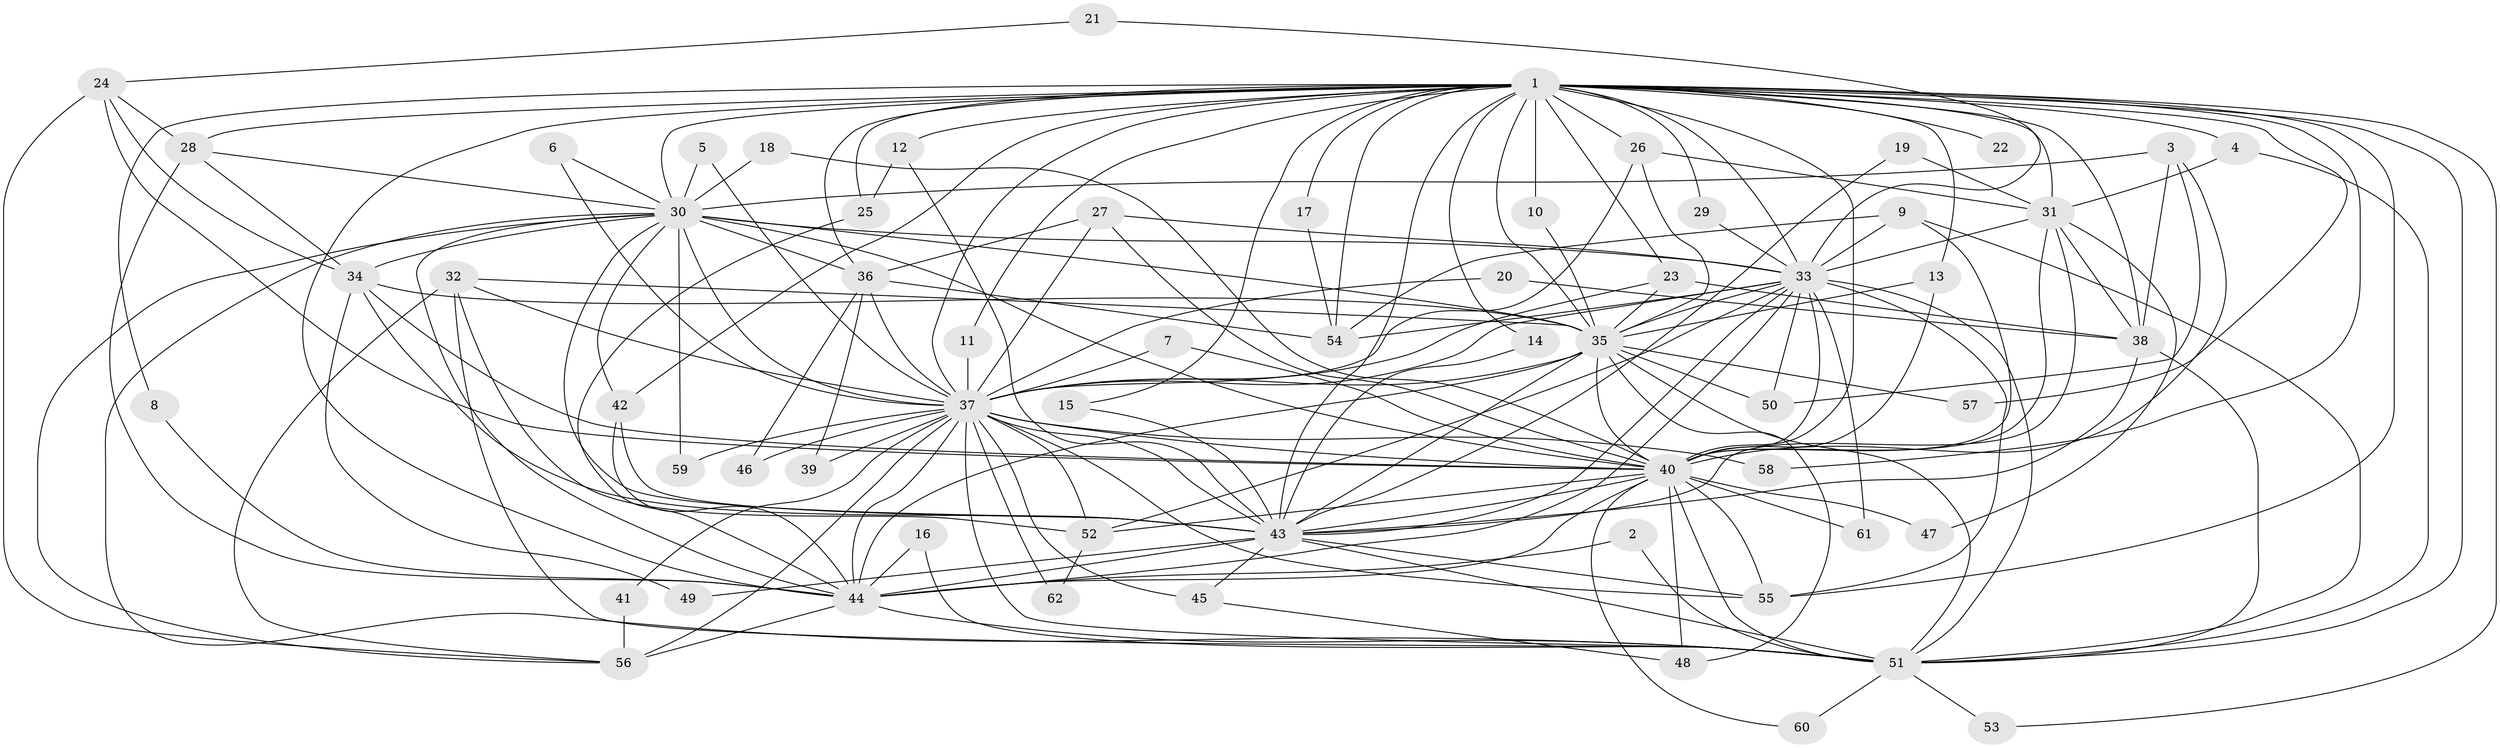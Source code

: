 // original degree distribution, {23: 0.016260162601626018, 25: 0.008130081300813009, 20: 0.016260162601626018, 37: 0.008130081300813009, 18: 0.008130081300813009, 28: 0.008130081300813009, 22: 0.008130081300813009, 19: 0.008130081300813009, 3: 0.22764227642276422, 4: 0.10569105691056911, 2: 0.5284552845528455, 7: 0.016260162601626018, 6: 0.016260162601626018, 5: 0.024390243902439025}
// Generated by graph-tools (version 1.1) at 2025/25/03/09/25 03:25:39]
// undirected, 62 vertices, 177 edges
graph export_dot {
graph [start="1"]
  node [color=gray90,style=filled];
  1;
  2;
  3;
  4;
  5;
  6;
  7;
  8;
  9;
  10;
  11;
  12;
  13;
  14;
  15;
  16;
  17;
  18;
  19;
  20;
  21;
  22;
  23;
  24;
  25;
  26;
  27;
  28;
  29;
  30;
  31;
  32;
  33;
  34;
  35;
  36;
  37;
  38;
  39;
  40;
  41;
  42;
  43;
  44;
  45;
  46;
  47;
  48;
  49;
  50;
  51;
  52;
  53;
  54;
  55;
  56;
  57;
  58;
  59;
  60;
  61;
  62;
  1 -- 4 [weight=1.0];
  1 -- 8 [weight=1.0];
  1 -- 10 [weight=1.0];
  1 -- 11 [weight=1.0];
  1 -- 12 [weight=1.0];
  1 -- 13 [weight=1.0];
  1 -- 14 [weight=1.0];
  1 -- 15 [weight=1.0];
  1 -- 17 [weight=1.0];
  1 -- 22 [weight=2.0];
  1 -- 23 [weight=1.0];
  1 -- 25 [weight=1.0];
  1 -- 26 [weight=1.0];
  1 -- 28 [weight=1.0];
  1 -- 29 [weight=1.0];
  1 -- 30 [weight=3.0];
  1 -- 31 [weight=1.0];
  1 -- 33 [weight=3.0];
  1 -- 35 [weight=2.0];
  1 -- 36 [weight=1.0];
  1 -- 37 [weight=3.0];
  1 -- 38 [weight=1.0];
  1 -- 40 [weight=4.0];
  1 -- 42 [weight=1.0];
  1 -- 43 [weight=2.0];
  1 -- 44 [weight=2.0];
  1 -- 51 [weight=3.0];
  1 -- 53 [weight=1.0];
  1 -- 54 [weight=1.0];
  1 -- 55 [weight=1.0];
  1 -- 57 [weight=1.0];
  1 -- 58 [weight=1.0];
  2 -- 44 [weight=1.0];
  2 -- 51 [weight=1.0];
  3 -- 30 [weight=1.0];
  3 -- 38 [weight=1.0];
  3 -- 40 [weight=1.0];
  3 -- 50 [weight=1.0];
  4 -- 31 [weight=1.0];
  4 -- 51 [weight=1.0];
  5 -- 30 [weight=1.0];
  5 -- 37 [weight=1.0];
  6 -- 30 [weight=1.0];
  6 -- 37 [weight=1.0];
  7 -- 37 [weight=1.0];
  7 -- 40 [weight=1.0];
  8 -- 44 [weight=1.0];
  9 -- 33 [weight=1.0];
  9 -- 40 [weight=1.0];
  9 -- 51 [weight=1.0];
  9 -- 54 [weight=1.0];
  10 -- 35 [weight=1.0];
  11 -- 37 [weight=1.0];
  12 -- 25 [weight=1.0];
  12 -- 43 [weight=1.0];
  13 -- 35 [weight=1.0];
  13 -- 40 [weight=1.0];
  14 -- 43 [weight=1.0];
  15 -- 43 [weight=1.0];
  16 -- 44 [weight=1.0];
  16 -- 51 [weight=1.0];
  17 -- 54 [weight=1.0];
  18 -- 30 [weight=1.0];
  18 -- 40 [weight=1.0];
  19 -- 31 [weight=1.0];
  19 -- 43 [weight=1.0];
  20 -- 37 [weight=1.0];
  20 -- 38 [weight=1.0];
  21 -- 24 [weight=1.0];
  21 -- 33 [weight=1.0];
  23 -- 35 [weight=1.0];
  23 -- 37 [weight=1.0];
  23 -- 38 [weight=1.0];
  24 -- 28 [weight=1.0];
  24 -- 34 [weight=1.0];
  24 -- 40 [weight=1.0];
  24 -- 56 [weight=1.0];
  25 -- 44 [weight=1.0];
  26 -- 31 [weight=1.0];
  26 -- 35 [weight=1.0];
  26 -- 37 [weight=1.0];
  27 -- 33 [weight=1.0];
  27 -- 36 [weight=1.0];
  27 -- 37 [weight=1.0];
  27 -- 40 [weight=1.0];
  28 -- 30 [weight=1.0];
  28 -- 34 [weight=1.0];
  28 -- 44 [weight=1.0];
  29 -- 33 [weight=1.0];
  30 -- 33 [weight=1.0];
  30 -- 34 [weight=1.0];
  30 -- 35 [weight=3.0];
  30 -- 36 [weight=1.0];
  30 -- 37 [weight=3.0];
  30 -- 40 [weight=1.0];
  30 -- 42 [weight=1.0];
  30 -- 43 [weight=1.0];
  30 -- 44 [weight=1.0];
  30 -- 51 [weight=1.0];
  30 -- 56 [weight=1.0];
  30 -- 59 [weight=1.0];
  31 -- 33 [weight=1.0];
  31 -- 38 [weight=1.0];
  31 -- 40 [weight=1.0];
  31 -- 43 [weight=1.0];
  31 -- 47 [weight=1.0];
  32 -- 35 [weight=1.0];
  32 -- 37 [weight=1.0];
  32 -- 51 [weight=1.0];
  32 -- 52 [weight=1.0];
  32 -- 56 [weight=1.0];
  33 -- 35 [weight=1.0];
  33 -- 37 [weight=1.0];
  33 -- 40 [weight=1.0];
  33 -- 43 [weight=1.0];
  33 -- 44 [weight=1.0];
  33 -- 50 [weight=1.0];
  33 -- 51 [weight=1.0];
  33 -- 52 [weight=1.0];
  33 -- 54 [weight=1.0];
  33 -- 55 [weight=1.0];
  33 -- 61 [weight=1.0];
  34 -- 35 [weight=1.0];
  34 -- 40 [weight=1.0];
  34 -- 43 [weight=1.0];
  34 -- 49 [weight=1.0];
  35 -- 37 [weight=1.0];
  35 -- 40 [weight=1.0];
  35 -- 43 [weight=1.0];
  35 -- 44 [weight=1.0];
  35 -- 48 [weight=1.0];
  35 -- 50 [weight=2.0];
  35 -- 51 [weight=2.0];
  35 -- 57 [weight=1.0];
  36 -- 37 [weight=1.0];
  36 -- 39 [weight=1.0];
  36 -- 46 [weight=1.0];
  36 -- 54 [weight=1.0];
  37 -- 39 [weight=1.0];
  37 -- 40 [weight=2.0];
  37 -- 41 [weight=1.0];
  37 -- 43 [weight=1.0];
  37 -- 44 [weight=1.0];
  37 -- 45 [weight=2.0];
  37 -- 46 [weight=1.0];
  37 -- 51 [weight=2.0];
  37 -- 52 [weight=2.0];
  37 -- 55 [weight=1.0];
  37 -- 56 [weight=2.0];
  37 -- 58 [weight=1.0];
  37 -- 59 [weight=2.0];
  37 -- 62 [weight=1.0];
  38 -- 43 [weight=1.0];
  38 -- 51 [weight=1.0];
  40 -- 43 [weight=2.0];
  40 -- 44 [weight=2.0];
  40 -- 47 [weight=1.0];
  40 -- 48 [weight=1.0];
  40 -- 51 [weight=1.0];
  40 -- 52 [weight=1.0];
  40 -- 55 [weight=1.0];
  40 -- 60 [weight=1.0];
  40 -- 61 [weight=1.0];
  41 -- 56 [weight=1.0];
  42 -- 43 [weight=1.0];
  42 -- 44 [weight=1.0];
  43 -- 44 [weight=2.0];
  43 -- 45 [weight=1.0];
  43 -- 49 [weight=1.0];
  43 -- 51 [weight=1.0];
  43 -- 55 [weight=1.0];
  44 -- 51 [weight=1.0];
  44 -- 56 [weight=1.0];
  45 -- 48 [weight=1.0];
  51 -- 53 [weight=1.0];
  51 -- 60 [weight=1.0];
  52 -- 62 [weight=1.0];
}
